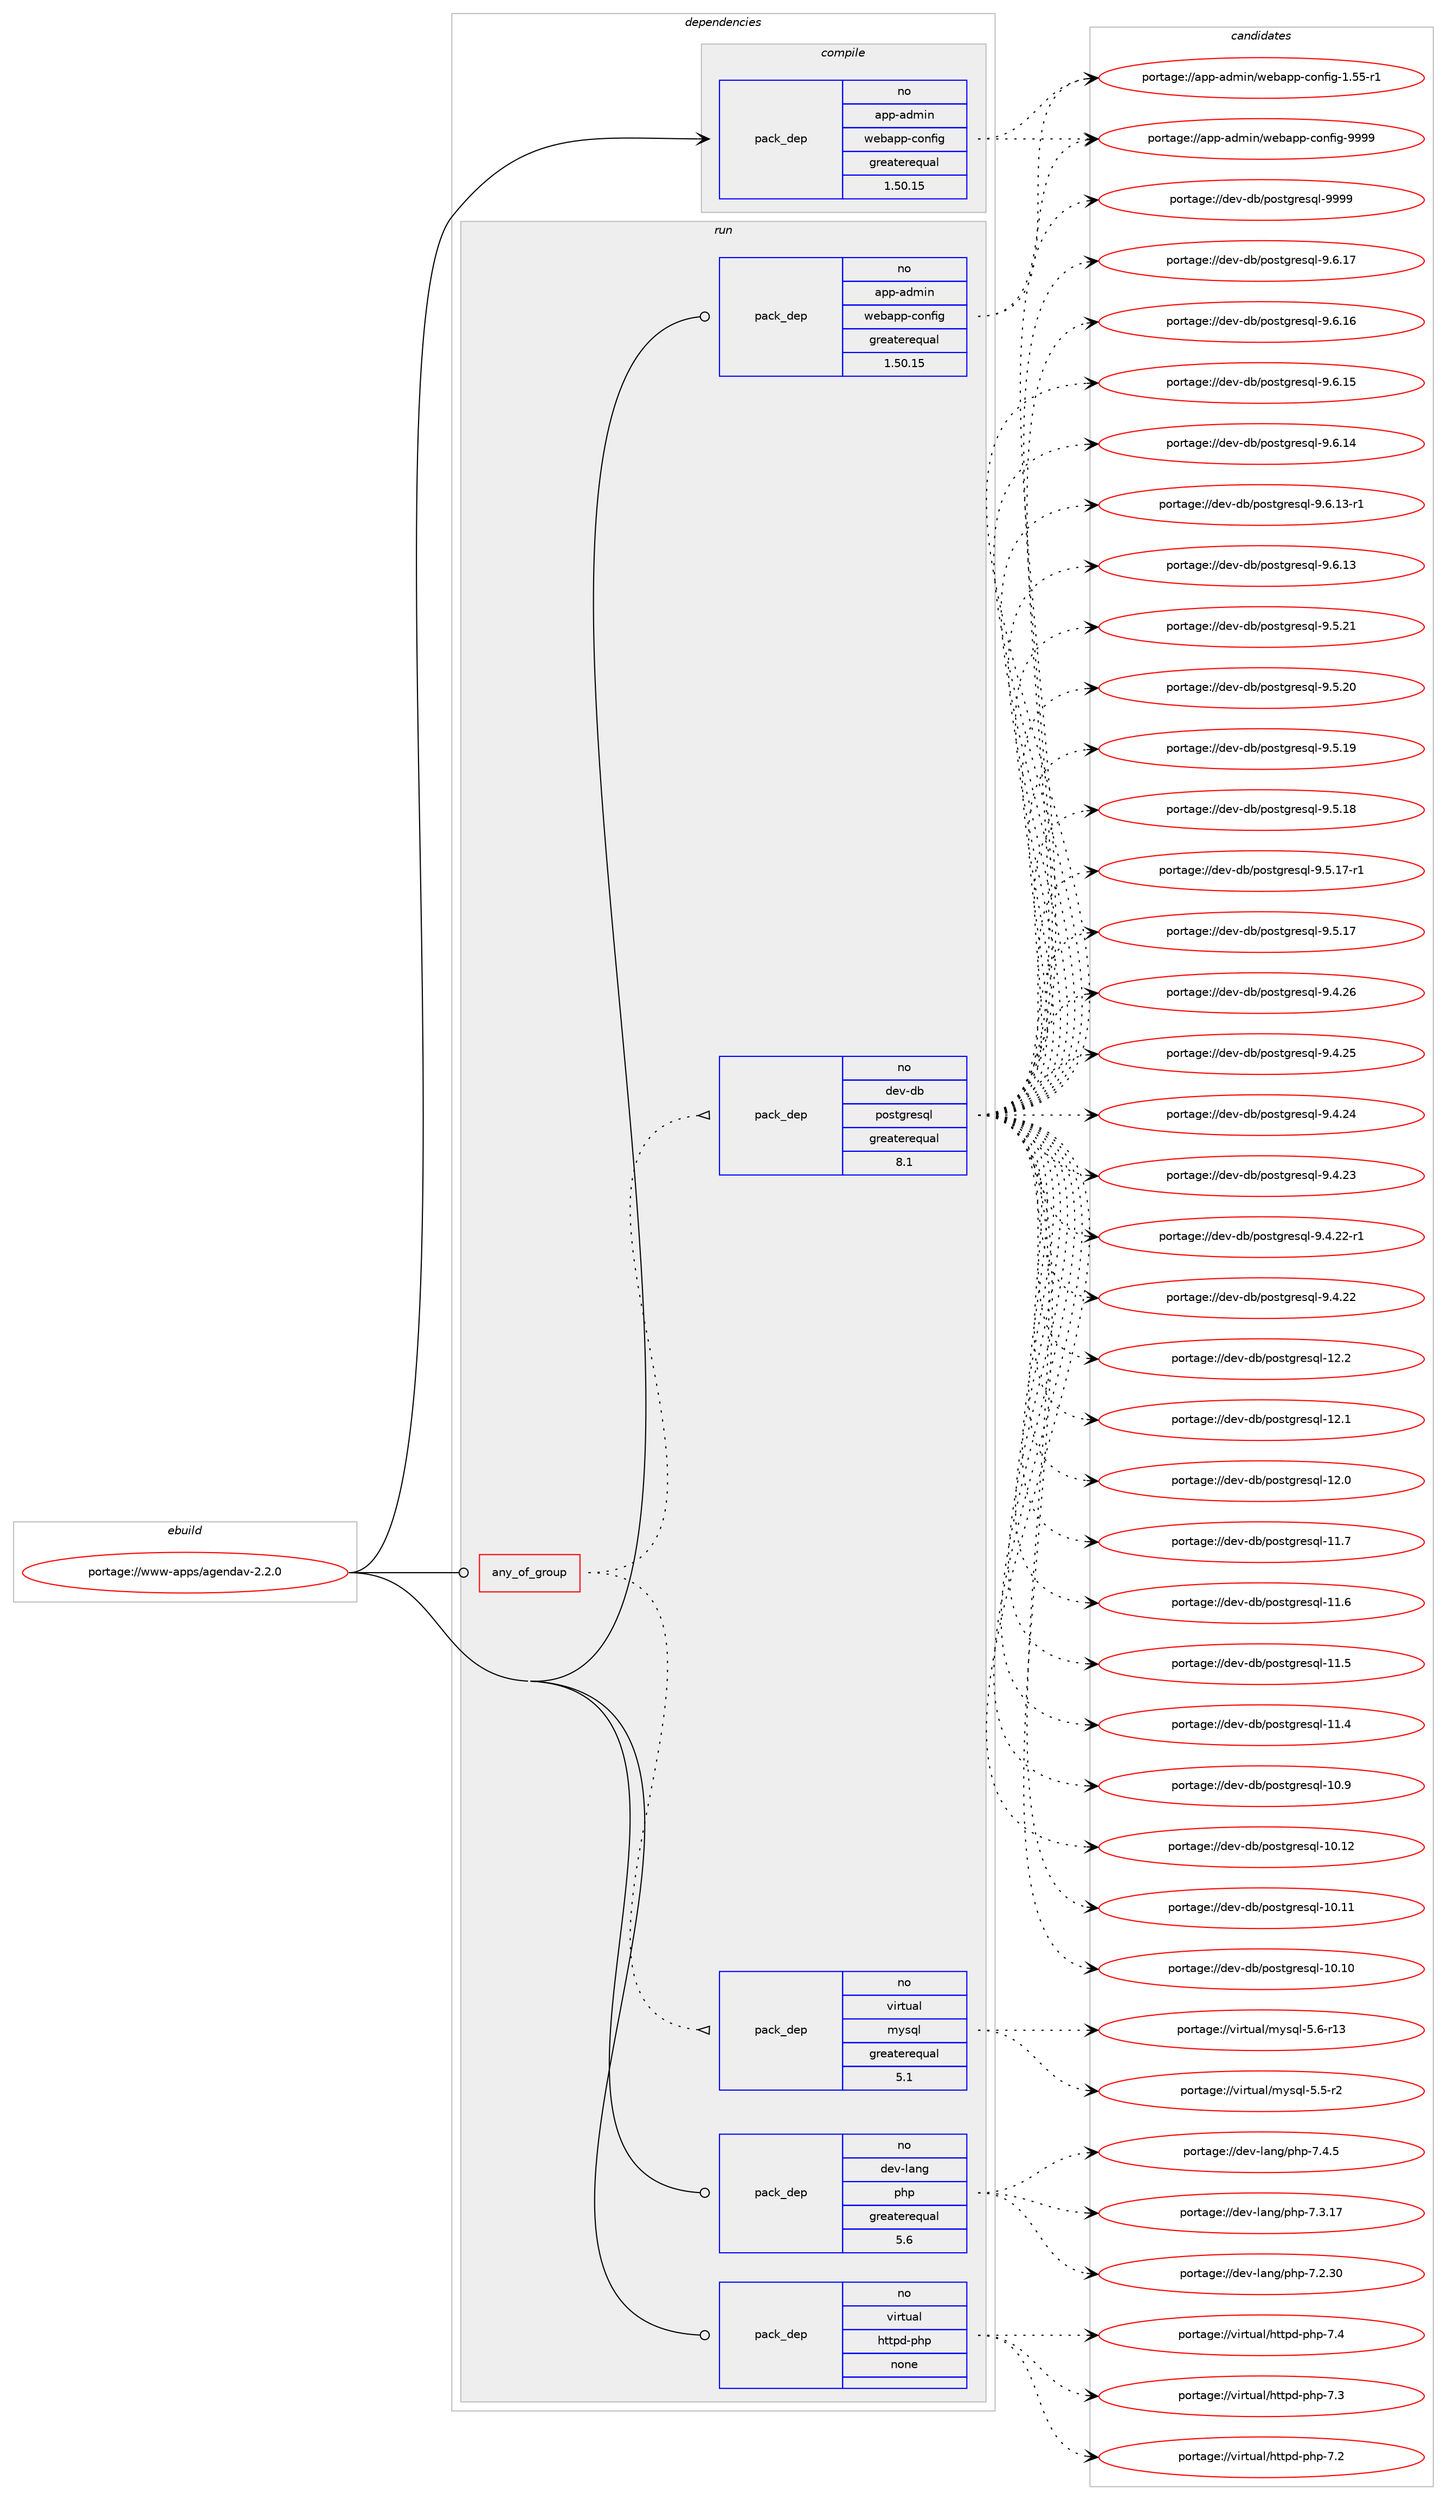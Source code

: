 digraph prolog {

# *************
# Graph options
# *************

newrank=true;
concentrate=true;
compound=true;
graph [rankdir=LR,fontname=Helvetica,fontsize=10,ranksep=1.5];#, ranksep=2.5, nodesep=0.2];
edge  [arrowhead=vee];
node  [fontname=Helvetica,fontsize=10];

# **********
# The ebuild
# **********

subgraph cluster_leftcol {
color=gray;
rank=same;
label=<<i>ebuild</i>>;
id [label="portage://www-apps/agendav-2.2.0", color=red, width=4, href="../www-apps/agendav-2.2.0.svg"];
}

# ****************
# The dependencies
# ****************

subgraph cluster_midcol {
color=gray;
label=<<i>dependencies</i>>;
subgraph cluster_compile {
fillcolor="#eeeeee";
style=filled;
label=<<i>compile</i>>;
subgraph pack2713 {
dependency3133 [label=<<TABLE BORDER="0" CELLBORDER="1" CELLSPACING="0" CELLPADDING="4" WIDTH="220"><TR><TD ROWSPAN="6" CELLPADDING="30">pack_dep</TD></TR><TR><TD WIDTH="110">no</TD></TR><TR><TD>app-admin</TD></TR><TR><TD>webapp-config</TD></TR><TR><TD>greaterequal</TD></TR><TR><TD>1.50.15</TD></TR></TABLE>>, shape=none, color=blue];
}
id:e -> dependency3133:w [weight=20,style="solid",arrowhead="vee"];
}
subgraph cluster_compileandrun {
fillcolor="#eeeeee";
style=filled;
label=<<i>compile and run</i>>;
}
subgraph cluster_run {
fillcolor="#eeeeee";
style=filled;
label=<<i>run</i>>;
subgraph any51 {
dependency3134 [label=<<TABLE BORDER="0" CELLBORDER="1" CELLSPACING="0" CELLPADDING="4"><TR><TD CELLPADDING="10">any_of_group</TD></TR></TABLE>>, shape=none, color=red];subgraph pack2714 {
dependency3135 [label=<<TABLE BORDER="0" CELLBORDER="1" CELLSPACING="0" CELLPADDING="4" WIDTH="220"><TR><TD ROWSPAN="6" CELLPADDING="30">pack_dep</TD></TR><TR><TD WIDTH="110">no</TD></TR><TR><TD>virtual</TD></TR><TR><TD>mysql</TD></TR><TR><TD>greaterequal</TD></TR><TR><TD>5.1</TD></TR></TABLE>>, shape=none, color=blue];
}
dependency3134:e -> dependency3135:w [weight=20,style="dotted",arrowhead="oinv"];
subgraph pack2715 {
dependency3136 [label=<<TABLE BORDER="0" CELLBORDER="1" CELLSPACING="0" CELLPADDING="4" WIDTH="220"><TR><TD ROWSPAN="6" CELLPADDING="30">pack_dep</TD></TR><TR><TD WIDTH="110">no</TD></TR><TR><TD>dev-db</TD></TR><TR><TD>postgresql</TD></TR><TR><TD>greaterequal</TD></TR><TR><TD>8.1</TD></TR></TABLE>>, shape=none, color=blue];
}
dependency3134:e -> dependency3136:w [weight=20,style="dotted",arrowhead="oinv"];
}
id:e -> dependency3134:w [weight=20,style="solid",arrowhead="odot"];
subgraph pack2716 {
dependency3137 [label=<<TABLE BORDER="0" CELLBORDER="1" CELLSPACING="0" CELLPADDING="4" WIDTH="220"><TR><TD ROWSPAN="6" CELLPADDING="30">pack_dep</TD></TR><TR><TD WIDTH="110">no</TD></TR><TR><TD>app-admin</TD></TR><TR><TD>webapp-config</TD></TR><TR><TD>greaterequal</TD></TR><TR><TD>1.50.15</TD></TR></TABLE>>, shape=none, color=blue];
}
id:e -> dependency3137:w [weight=20,style="solid",arrowhead="odot"];
subgraph pack2717 {
dependency3138 [label=<<TABLE BORDER="0" CELLBORDER="1" CELLSPACING="0" CELLPADDING="4" WIDTH="220"><TR><TD ROWSPAN="6" CELLPADDING="30">pack_dep</TD></TR><TR><TD WIDTH="110">no</TD></TR><TR><TD>dev-lang</TD></TR><TR><TD>php</TD></TR><TR><TD>greaterequal</TD></TR><TR><TD>5.6</TD></TR></TABLE>>, shape=none, color=blue];
}
id:e -> dependency3138:w [weight=20,style="solid",arrowhead="odot"];
subgraph pack2718 {
dependency3139 [label=<<TABLE BORDER="0" CELLBORDER="1" CELLSPACING="0" CELLPADDING="4" WIDTH="220"><TR><TD ROWSPAN="6" CELLPADDING="30">pack_dep</TD></TR><TR><TD WIDTH="110">no</TD></TR><TR><TD>virtual</TD></TR><TR><TD>httpd-php</TD></TR><TR><TD>none</TD></TR><TR><TD></TD></TR></TABLE>>, shape=none, color=blue];
}
id:e -> dependency3139:w [weight=20,style="solid",arrowhead="odot"];
}
}

# **************
# The candidates
# **************

subgraph cluster_choices {
rank=same;
color=gray;
label=<<i>candidates</i>>;

subgraph choice2713 {
color=black;
nodesep=1;
choice97112112459710010910511047119101989711211245991111101021051034557575757 [label="portage://app-admin/webapp-config-9999", color=red, width=4,href="../app-admin/webapp-config-9999.svg"];
choice971121124597100109105110471191019897112112459911111010210510345494653534511449 [label="portage://app-admin/webapp-config-1.55-r1", color=red, width=4,href="../app-admin/webapp-config-1.55-r1.svg"];
dependency3133:e -> choice97112112459710010910511047119101989711211245991111101021051034557575757:w [style=dotted,weight="100"];
dependency3133:e -> choice971121124597100109105110471191019897112112459911111010210510345494653534511449:w [style=dotted,weight="100"];
}
subgraph choice2714 {
color=black;
nodesep=1;
choice118105114116117971084710912111511310845534654451144951 [label="portage://virtual/mysql-5.6-r13", color=red, width=4,href="../virtual/mysql-5.6-r13.svg"];
choice1181051141161179710847109121115113108455346534511450 [label="portage://virtual/mysql-5.5-r2", color=red, width=4,href="../virtual/mysql-5.5-r2.svg"];
dependency3135:e -> choice118105114116117971084710912111511310845534654451144951:w [style=dotted,weight="100"];
dependency3135:e -> choice1181051141161179710847109121115113108455346534511450:w [style=dotted,weight="100"];
}
subgraph choice2715 {
color=black;
nodesep=1;
choice1001011184510098471121111151161031141011151131084557575757 [label="portage://dev-db/postgresql-9999", color=red, width=4,href="../dev-db/postgresql-9999.svg"];
choice10010111845100984711211111511610311410111511310845574654464955 [label="portage://dev-db/postgresql-9.6.17", color=red, width=4,href="../dev-db/postgresql-9.6.17.svg"];
choice10010111845100984711211111511610311410111511310845574654464954 [label="portage://dev-db/postgresql-9.6.16", color=red, width=4,href="../dev-db/postgresql-9.6.16.svg"];
choice10010111845100984711211111511610311410111511310845574654464953 [label="portage://dev-db/postgresql-9.6.15", color=red, width=4,href="../dev-db/postgresql-9.6.15.svg"];
choice10010111845100984711211111511610311410111511310845574654464952 [label="portage://dev-db/postgresql-9.6.14", color=red, width=4,href="../dev-db/postgresql-9.6.14.svg"];
choice100101118451009847112111115116103114101115113108455746544649514511449 [label="portage://dev-db/postgresql-9.6.13-r1", color=red, width=4,href="../dev-db/postgresql-9.6.13-r1.svg"];
choice10010111845100984711211111511610311410111511310845574654464951 [label="portage://dev-db/postgresql-9.6.13", color=red, width=4,href="../dev-db/postgresql-9.6.13.svg"];
choice10010111845100984711211111511610311410111511310845574653465049 [label="portage://dev-db/postgresql-9.5.21", color=red, width=4,href="../dev-db/postgresql-9.5.21.svg"];
choice10010111845100984711211111511610311410111511310845574653465048 [label="portage://dev-db/postgresql-9.5.20", color=red, width=4,href="../dev-db/postgresql-9.5.20.svg"];
choice10010111845100984711211111511610311410111511310845574653464957 [label="portage://dev-db/postgresql-9.5.19", color=red, width=4,href="../dev-db/postgresql-9.5.19.svg"];
choice10010111845100984711211111511610311410111511310845574653464956 [label="portage://dev-db/postgresql-9.5.18", color=red, width=4,href="../dev-db/postgresql-9.5.18.svg"];
choice100101118451009847112111115116103114101115113108455746534649554511449 [label="portage://dev-db/postgresql-9.5.17-r1", color=red, width=4,href="../dev-db/postgresql-9.5.17-r1.svg"];
choice10010111845100984711211111511610311410111511310845574653464955 [label="portage://dev-db/postgresql-9.5.17", color=red, width=4,href="../dev-db/postgresql-9.5.17.svg"];
choice10010111845100984711211111511610311410111511310845574652465054 [label="portage://dev-db/postgresql-9.4.26", color=red, width=4,href="../dev-db/postgresql-9.4.26.svg"];
choice10010111845100984711211111511610311410111511310845574652465053 [label="portage://dev-db/postgresql-9.4.25", color=red, width=4,href="../dev-db/postgresql-9.4.25.svg"];
choice10010111845100984711211111511610311410111511310845574652465052 [label="portage://dev-db/postgresql-9.4.24", color=red, width=4,href="../dev-db/postgresql-9.4.24.svg"];
choice10010111845100984711211111511610311410111511310845574652465051 [label="portage://dev-db/postgresql-9.4.23", color=red, width=4,href="../dev-db/postgresql-9.4.23.svg"];
choice100101118451009847112111115116103114101115113108455746524650504511449 [label="portage://dev-db/postgresql-9.4.22-r1", color=red, width=4,href="../dev-db/postgresql-9.4.22-r1.svg"];
choice10010111845100984711211111511610311410111511310845574652465050 [label="portage://dev-db/postgresql-9.4.22", color=red, width=4,href="../dev-db/postgresql-9.4.22.svg"];
choice1001011184510098471121111151161031141011151131084549504650 [label="portage://dev-db/postgresql-12.2", color=red, width=4,href="../dev-db/postgresql-12.2.svg"];
choice1001011184510098471121111151161031141011151131084549504649 [label="portage://dev-db/postgresql-12.1", color=red, width=4,href="../dev-db/postgresql-12.1.svg"];
choice1001011184510098471121111151161031141011151131084549504648 [label="portage://dev-db/postgresql-12.0", color=red, width=4,href="../dev-db/postgresql-12.0.svg"];
choice1001011184510098471121111151161031141011151131084549494655 [label="portage://dev-db/postgresql-11.7", color=red, width=4,href="../dev-db/postgresql-11.7.svg"];
choice1001011184510098471121111151161031141011151131084549494654 [label="portage://dev-db/postgresql-11.6", color=red, width=4,href="../dev-db/postgresql-11.6.svg"];
choice1001011184510098471121111151161031141011151131084549494653 [label="portage://dev-db/postgresql-11.5", color=red, width=4,href="../dev-db/postgresql-11.5.svg"];
choice1001011184510098471121111151161031141011151131084549494652 [label="portage://dev-db/postgresql-11.4", color=red, width=4,href="../dev-db/postgresql-11.4.svg"];
choice1001011184510098471121111151161031141011151131084549484657 [label="portage://dev-db/postgresql-10.9", color=red, width=4,href="../dev-db/postgresql-10.9.svg"];
choice100101118451009847112111115116103114101115113108454948464950 [label="portage://dev-db/postgresql-10.12", color=red, width=4,href="../dev-db/postgresql-10.12.svg"];
choice100101118451009847112111115116103114101115113108454948464949 [label="portage://dev-db/postgresql-10.11", color=red, width=4,href="../dev-db/postgresql-10.11.svg"];
choice100101118451009847112111115116103114101115113108454948464948 [label="portage://dev-db/postgresql-10.10", color=red, width=4,href="../dev-db/postgresql-10.10.svg"];
dependency3136:e -> choice1001011184510098471121111151161031141011151131084557575757:w [style=dotted,weight="100"];
dependency3136:e -> choice10010111845100984711211111511610311410111511310845574654464955:w [style=dotted,weight="100"];
dependency3136:e -> choice10010111845100984711211111511610311410111511310845574654464954:w [style=dotted,weight="100"];
dependency3136:e -> choice10010111845100984711211111511610311410111511310845574654464953:w [style=dotted,weight="100"];
dependency3136:e -> choice10010111845100984711211111511610311410111511310845574654464952:w [style=dotted,weight="100"];
dependency3136:e -> choice100101118451009847112111115116103114101115113108455746544649514511449:w [style=dotted,weight="100"];
dependency3136:e -> choice10010111845100984711211111511610311410111511310845574654464951:w [style=dotted,weight="100"];
dependency3136:e -> choice10010111845100984711211111511610311410111511310845574653465049:w [style=dotted,weight="100"];
dependency3136:e -> choice10010111845100984711211111511610311410111511310845574653465048:w [style=dotted,weight="100"];
dependency3136:e -> choice10010111845100984711211111511610311410111511310845574653464957:w [style=dotted,weight="100"];
dependency3136:e -> choice10010111845100984711211111511610311410111511310845574653464956:w [style=dotted,weight="100"];
dependency3136:e -> choice100101118451009847112111115116103114101115113108455746534649554511449:w [style=dotted,weight="100"];
dependency3136:e -> choice10010111845100984711211111511610311410111511310845574653464955:w [style=dotted,weight="100"];
dependency3136:e -> choice10010111845100984711211111511610311410111511310845574652465054:w [style=dotted,weight="100"];
dependency3136:e -> choice10010111845100984711211111511610311410111511310845574652465053:w [style=dotted,weight="100"];
dependency3136:e -> choice10010111845100984711211111511610311410111511310845574652465052:w [style=dotted,weight="100"];
dependency3136:e -> choice10010111845100984711211111511610311410111511310845574652465051:w [style=dotted,weight="100"];
dependency3136:e -> choice100101118451009847112111115116103114101115113108455746524650504511449:w [style=dotted,weight="100"];
dependency3136:e -> choice10010111845100984711211111511610311410111511310845574652465050:w [style=dotted,weight="100"];
dependency3136:e -> choice1001011184510098471121111151161031141011151131084549504650:w [style=dotted,weight="100"];
dependency3136:e -> choice1001011184510098471121111151161031141011151131084549504649:w [style=dotted,weight="100"];
dependency3136:e -> choice1001011184510098471121111151161031141011151131084549504648:w [style=dotted,weight="100"];
dependency3136:e -> choice1001011184510098471121111151161031141011151131084549494655:w [style=dotted,weight="100"];
dependency3136:e -> choice1001011184510098471121111151161031141011151131084549494654:w [style=dotted,weight="100"];
dependency3136:e -> choice1001011184510098471121111151161031141011151131084549494653:w [style=dotted,weight="100"];
dependency3136:e -> choice1001011184510098471121111151161031141011151131084549494652:w [style=dotted,weight="100"];
dependency3136:e -> choice1001011184510098471121111151161031141011151131084549484657:w [style=dotted,weight="100"];
dependency3136:e -> choice100101118451009847112111115116103114101115113108454948464950:w [style=dotted,weight="100"];
dependency3136:e -> choice100101118451009847112111115116103114101115113108454948464949:w [style=dotted,weight="100"];
dependency3136:e -> choice100101118451009847112111115116103114101115113108454948464948:w [style=dotted,weight="100"];
}
subgraph choice2716 {
color=black;
nodesep=1;
choice97112112459710010910511047119101989711211245991111101021051034557575757 [label="portage://app-admin/webapp-config-9999", color=red, width=4,href="../app-admin/webapp-config-9999.svg"];
choice971121124597100109105110471191019897112112459911111010210510345494653534511449 [label="portage://app-admin/webapp-config-1.55-r1", color=red, width=4,href="../app-admin/webapp-config-1.55-r1.svg"];
dependency3137:e -> choice97112112459710010910511047119101989711211245991111101021051034557575757:w [style=dotted,weight="100"];
dependency3137:e -> choice971121124597100109105110471191019897112112459911111010210510345494653534511449:w [style=dotted,weight="100"];
}
subgraph choice2717 {
color=black;
nodesep=1;
choice100101118451089711010347112104112455546524653 [label="portage://dev-lang/php-7.4.5", color=red, width=4,href="../dev-lang/php-7.4.5.svg"];
choice10010111845108971101034711210411245554651464955 [label="portage://dev-lang/php-7.3.17", color=red, width=4,href="../dev-lang/php-7.3.17.svg"];
choice10010111845108971101034711210411245554650465148 [label="portage://dev-lang/php-7.2.30", color=red, width=4,href="../dev-lang/php-7.2.30.svg"];
dependency3138:e -> choice100101118451089711010347112104112455546524653:w [style=dotted,weight="100"];
dependency3138:e -> choice10010111845108971101034711210411245554651464955:w [style=dotted,weight="100"];
dependency3138:e -> choice10010111845108971101034711210411245554650465148:w [style=dotted,weight="100"];
}
subgraph choice2718 {
color=black;
nodesep=1;
choice11810511411611797108471041161161121004511210411245554652 [label="portage://virtual/httpd-php-7.4", color=red, width=4,href="../virtual/httpd-php-7.4.svg"];
choice11810511411611797108471041161161121004511210411245554651 [label="portage://virtual/httpd-php-7.3", color=red, width=4,href="../virtual/httpd-php-7.3.svg"];
choice11810511411611797108471041161161121004511210411245554650 [label="portage://virtual/httpd-php-7.2", color=red, width=4,href="../virtual/httpd-php-7.2.svg"];
dependency3139:e -> choice11810511411611797108471041161161121004511210411245554652:w [style=dotted,weight="100"];
dependency3139:e -> choice11810511411611797108471041161161121004511210411245554651:w [style=dotted,weight="100"];
dependency3139:e -> choice11810511411611797108471041161161121004511210411245554650:w [style=dotted,weight="100"];
}
}

}
